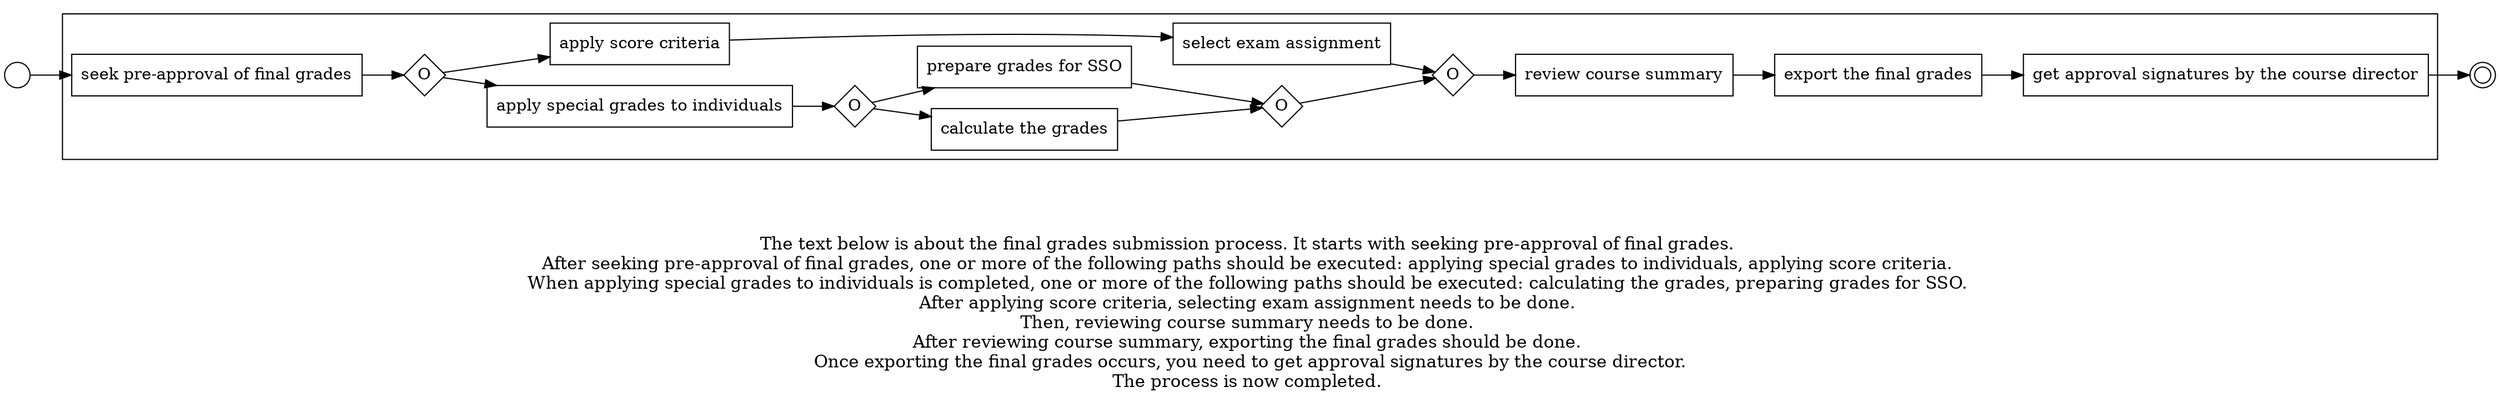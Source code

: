 digraph "final grades submission process_174" {
	graph [rankdir=LR]
	START_NODE [label="" shape=circle width=0.3]
	subgraph CLUSTER_0 {
		"seek pre-approval of final grades" [shape=box]
		"OR_SPLIT--2. Apply special grades or criteria_D749" [label=O fixedsize=true shape=diamond width=0.5]
		"seek pre-approval of final grades" -> "OR_SPLIT--2. Apply special grades or criteria_D749"
		"apply special grades to individuals" [shape=box]
		"OR_SPLIT--2. Apply special grades or criteria_D749" -> "apply special grades to individuals"
		"apply score criteria" [shape=box]
		"OR_SPLIT--2. Apply special grades or criteria_D749" -> "apply score criteria"
		"OR_SPLIT--2. Apply special grades or criteria_H4DY" [label=O fixedsize=true shape=diamond width=0.5]
		"apply special grades to individuals" -> "OR_SPLIT--2. Apply special grades or criteria_H4DY"
		"calculate the grades" [shape=box]
		"OR_SPLIT--2. Apply special grades or criteria_H4DY" -> "calculate the grades"
		"prepare grades for SSO" [shape=box]
		"OR_SPLIT--2. Apply special grades or criteria_H4DY" -> "prepare grades for SSO"
		"OR_JOIN--2. Apply special grades or criteria_H4DY" [label=O fixedsize=true shape=diamond width=0.5]
		"calculate the grades" -> "OR_JOIN--2. Apply special grades or criteria_H4DY"
		"prepare grades for SSO" -> "OR_JOIN--2. Apply special grades or criteria_H4DY"
		"select exam assignment" [shape=box]
		"apply score criteria" -> "select exam assignment"
		"OR_JOIN--2. Apply special grades or criteria_D749" [label=O fixedsize=true shape=diamond width=0.5]
		"OR_JOIN--2. Apply special grades or criteria_H4DY" -> "OR_JOIN--2. Apply special grades or criteria_D749"
		"select exam assignment" -> "OR_JOIN--2. Apply special grades or criteria_D749"
		"review course summary" [shape=box]
		"OR_JOIN--2. Apply special grades or criteria_D749" -> "review course summary"
		"export the final grades" [shape=box]
		"review course summary" -> "export the final grades"
		"get approval signatures by the course director" [shape=box]
		"export the final grades" -> "get approval signatures by the course director"
	}
	START_NODE -> "seek pre-approval of final grades"
	END_NODE [label="" shape=doublecircle width=0.2]
	"get approval signatures by the course director" -> END_NODE
	fontsize=15 label="\n\n
The text below is about the final grades submission process. It starts with seeking pre-approval of final grades. 
After seeking pre-approval of final grades, one or more of the following paths should be executed: applying special grades to individuals, applying score criteria. 
When applying special grades to individuals is completed, one or more of the following paths should be executed: calculating the grades, preparing grades for SSO. 
After applying score criteria, selecting exam assignment needs to be done. 
Then, reviewing course summary needs to be done. 
After reviewing course summary, exporting the final grades should be done. 
Once exporting the final grades occurs, you need to get approval signatures by the course director.
The process is now completed. 
"
}
